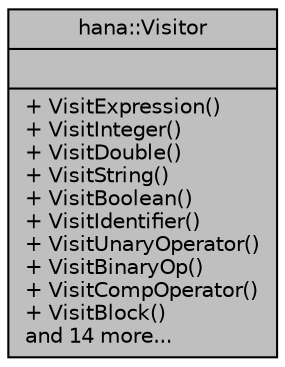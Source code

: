 digraph "hana::Visitor"
{
 // LATEX_PDF_SIZE
  edge [fontname="Helvetica",fontsize="10",labelfontname="Helvetica",labelfontsize="10"];
  node [fontname="Helvetica",fontsize="10",shape=record];
  Node1 [label="{hana::Visitor\n||+ VisitExpression()\l+ VisitInteger()\l+ VisitDouble()\l+ VisitString()\l+ VisitBoolean()\l+ VisitIdentifier()\l+ VisitUnaryOperator()\l+ VisitBinaryOp()\l+ VisitCompOperator()\l+ VisitBlock()\land 14 more...\l}",height=0.2,width=0.4,color="black", fillcolor="grey75", style="filled", fontcolor="black",tooltip=" "];
}
